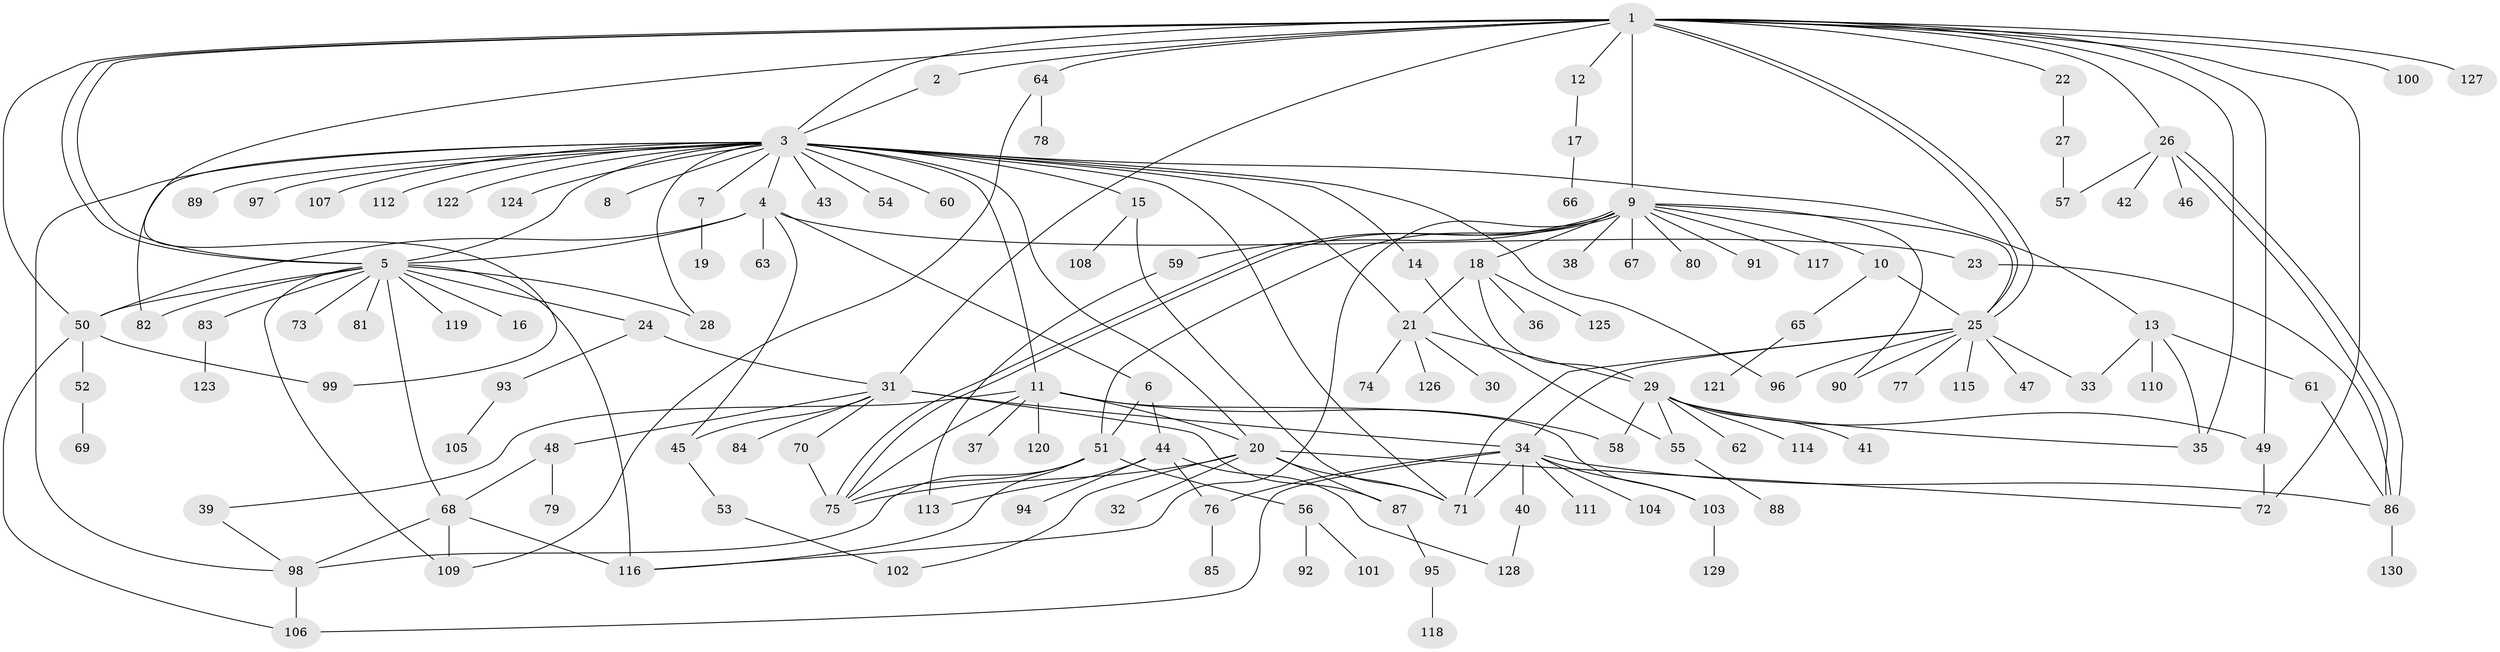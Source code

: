 // Generated by graph-tools (version 1.1) at 2025/01/03/09/25 03:01:38]
// undirected, 130 vertices, 189 edges
graph export_dot {
graph [start="1"]
  node [color=gray90,style=filled];
  1;
  2;
  3;
  4;
  5;
  6;
  7;
  8;
  9;
  10;
  11;
  12;
  13;
  14;
  15;
  16;
  17;
  18;
  19;
  20;
  21;
  22;
  23;
  24;
  25;
  26;
  27;
  28;
  29;
  30;
  31;
  32;
  33;
  34;
  35;
  36;
  37;
  38;
  39;
  40;
  41;
  42;
  43;
  44;
  45;
  46;
  47;
  48;
  49;
  50;
  51;
  52;
  53;
  54;
  55;
  56;
  57;
  58;
  59;
  60;
  61;
  62;
  63;
  64;
  65;
  66;
  67;
  68;
  69;
  70;
  71;
  72;
  73;
  74;
  75;
  76;
  77;
  78;
  79;
  80;
  81;
  82;
  83;
  84;
  85;
  86;
  87;
  88;
  89;
  90;
  91;
  92;
  93;
  94;
  95;
  96;
  97;
  98;
  99;
  100;
  101;
  102;
  103;
  104;
  105;
  106;
  107;
  108;
  109;
  110;
  111;
  112;
  113;
  114;
  115;
  116;
  117;
  118;
  119;
  120;
  121;
  122;
  123;
  124;
  125;
  126;
  127;
  128;
  129;
  130;
  1 -- 2;
  1 -- 3;
  1 -- 5;
  1 -- 5;
  1 -- 9;
  1 -- 12;
  1 -- 22;
  1 -- 25;
  1 -- 25;
  1 -- 26;
  1 -- 31;
  1 -- 35;
  1 -- 49;
  1 -- 50;
  1 -- 64;
  1 -- 72;
  1 -- 99;
  1 -- 100;
  1 -- 127;
  2 -- 3;
  3 -- 4;
  3 -- 5;
  3 -- 7;
  3 -- 8;
  3 -- 11;
  3 -- 13;
  3 -- 14;
  3 -- 15;
  3 -- 20;
  3 -- 21;
  3 -- 28;
  3 -- 43;
  3 -- 54;
  3 -- 60;
  3 -- 71;
  3 -- 82;
  3 -- 89;
  3 -- 96;
  3 -- 97;
  3 -- 98;
  3 -- 107;
  3 -- 112;
  3 -- 122;
  3 -- 124;
  4 -- 5;
  4 -- 6;
  4 -- 23;
  4 -- 45;
  4 -- 50;
  4 -- 63;
  5 -- 16;
  5 -- 24;
  5 -- 28;
  5 -- 50;
  5 -- 68;
  5 -- 73;
  5 -- 81;
  5 -- 82;
  5 -- 83;
  5 -- 109;
  5 -- 116;
  5 -- 119;
  6 -- 44;
  6 -- 51;
  7 -- 19;
  9 -- 10;
  9 -- 18;
  9 -- 25;
  9 -- 38;
  9 -- 51;
  9 -- 59;
  9 -- 67;
  9 -- 75;
  9 -- 75;
  9 -- 80;
  9 -- 90;
  9 -- 91;
  9 -- 116;
  9 -- 117;
  10 -- 25;
  10 -- 65;
  11 -- 20;
  11 -- 37;
  11 -- 39;
  11 -- 58;
  11 -- 75;
  11 -- 103;
  11 -- 120;
  12 -- 17;
  13 -- 33;
  13 -- 35;
  13 -- 61;
  13 -- 110;
  14 -- 55;
  15 -- 71;
  15 -- 108;
  17 -- 66;
  18 -- 21;
  18 -- 29;
  18 -- 36;
  18 -- 125;
  20 -- 32;
  20 -- 71;
  20 -- 72;
  20 -- 75;
  20 -- 87;
  20 -- 102;
  21 -- 29;
  21 -- 30;
  21 -- 74;
  21 -- 126;
  22 -- 27;
  23 -- 86;
  24 -- 31;
  24 -- 93;
  25 -- 33;
  25 -- 34;
  25 -- 47;
  25 -- 71;
  25 -- 77;
  25 -- 90;
  25 -- 96;
  25 -- 115;
  26 -- 42;
  26 -- 46;
  26 -- 57;
  26 -- 86;
  26 -- 86;
  27 -- 57;
  29 -- 35;
  29 -- 41;
  29 -- 49;
  29 -- 55;
  29 -- 58;
  29 -- 62;
  29 -- 114;
  31 -- 34;
  31 -- 45;
  31 -- 48;
  31 -- 70;
  31 -- 84;
  31 -- 87;
  34 -- 40;
  34 -- 71;
  34 -- 76;
  34 -- 86;
  34 -- 103;
  34 -- 104;
  34 -- 106;
  34 -- 111;
  39 -- 98;
  40 -- 128;
  44 -- 76;
  44 -- 94;
  44 -- 113;
  44 -- 128;
  45 -- 53;
  48 -- 68;
  48 -- 79;
  49 -- 72;
  50 -- 52;
  50 -- 99;
  50 -- 106;
  51 -- 56;
  51 -- 75;
  51 -- 98;
  51 -- 116;
  52 -- 69;
  53 -- 102;
  55 -- 88;
  56 -- 92;
  56 -- 101;
  59 -- 113;
  61 -- 86;
  64 -- 78;
  64 -- 109;
  65 -- 121;
  68 -- 98;
  68 -- 109;
  68 -- 116;
  70 -- 75;
  76 -- 85;
  83 -- 123;
  86 -- 130;
  87 -- 95;
  93 -- 105;
  95 -- 118;
  98 -- 106;
  103 -- 129;
}
